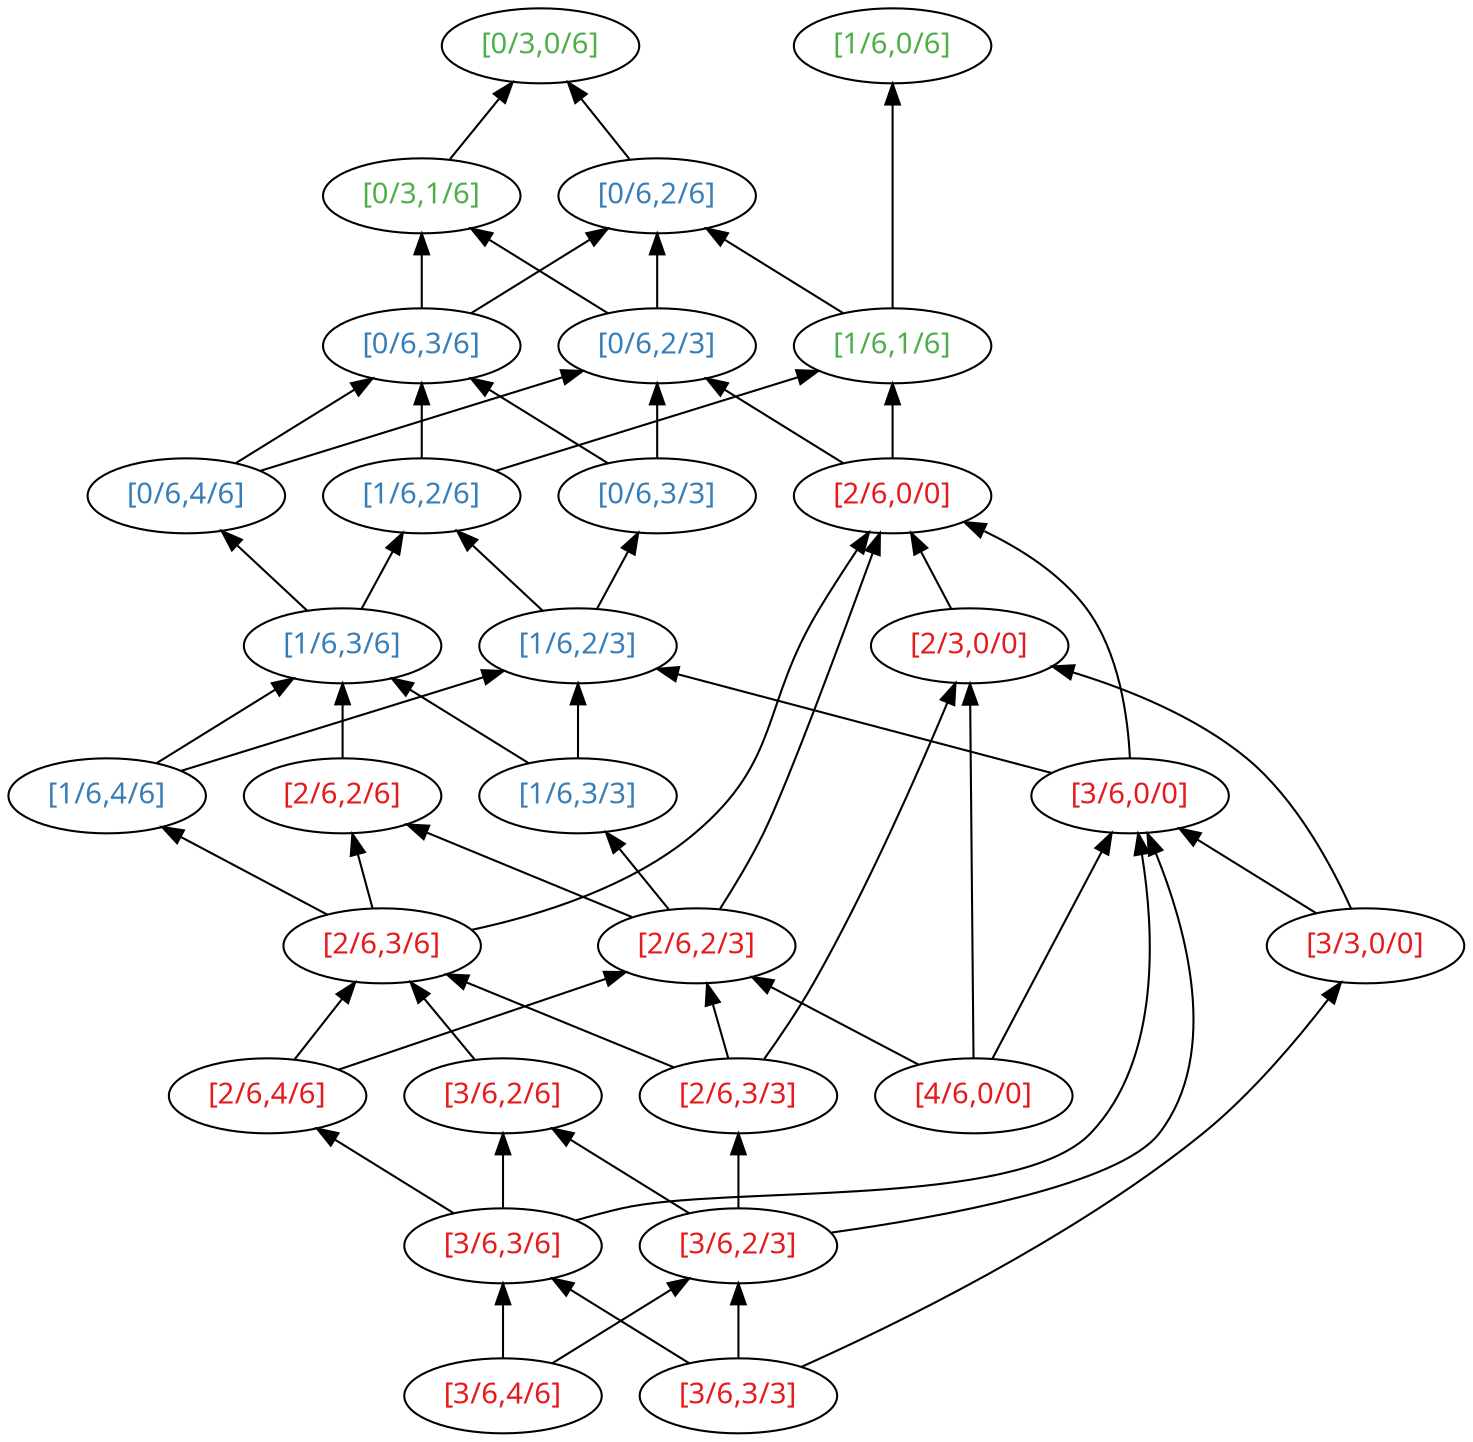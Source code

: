 strict digraph hasseD2 {
  rankdir=BT;
  node [colorscheme=set14, fontname="Helvetica:bold"];
  { rank=same;
    "[3/6,3/3]" [fontcolor=1];
    "[3/6,4/6]" [fontcolor=1];
  }
  { rank=same;
    "[3/6,2/3]" [fontcolor=1];
    "[3/6,3/6]" [fontcolor=1];
  }
  { rank=same;
    "[4/6,0/0]" [fontcolor=1];
    "[2/6,3/3]" [fontcolor=1];
    "[2/6,4/6]" [fontcolor=1];
    "[3/6,2/6]" [fontcolor=1];
  }
  { rank=same;
    "[3/3,0/0]" [fontcolor=1];
    "[2/6,2/3]" [fontcolor=1];
    "[2/6,3/6]" [fontcolor=1];
  }
  { rank=same;
    "[3/6,0/0]" [fontcolor=1];
    "[1/6,3/3]" [fontcolor=2];
    "[1/6,4/6]" [fontcolor=2];
    "[2/6,2/6]" [fontcolor=1];
  }
  { rank=same;
    "[2/3,0/0]" [fontcolor=1];
    "[1/6,2/3]" [fontcolor=2];
    "[1/6,3/6]" [fontcolor=2];
  }
  { rank=same;
    "[2/6,0/0]" [fontcolor=1];
    "[0/6,3/3]" [fontcolor=2];
    "[0/6,4/6]" [fontcolor=2];
    "[1/6,2/6]" [fontcolor=2];
  }
  { rank=same;
    "[0/6,2/3]" [fontcolor=2];
    "[0/6,3/6]" [fontcolor=2];
    "[1/6,1/6]" [fontcolor=3];
  }
  { rank=same;
    "[0/3,1/6]" [fontcolor=3];
    "[0/6,2/6]" [fontcolor=2];
  }
  { rank=same;
    "[0/3,0/6]" [fontcolor=3];
    "[1/6,0/6]" [fontcolor=3];
  }
  "[3/6,3/3]" -> "[3/3,0/0]";
  "[3/6,3/3]" -> "[3/6,2/3]";
  "[3/6,3/3]" -> "[3/6,3/6]";
  "[3/3,0/0]" -> "[2/3,0/0]";
  "[3/3,0/0]" -> "[3/6,0/0]";
  "[3/6,4/6]" -> "[3/6,2/3]";
  "[3/6,4/6]" -> "[3/6,3/6]";
  "[4/6,0/0]" -> "[2/3,0/0]";
  "[4/6,0/0]" -> "[3/6,0/0]";
  "[4/6,0/0]" -> "[2/6,2/3]";
  "[3/6,2/3]" -> "[2/6,3/3]";
  "[3/6,2/3]" -> "[3/6,0/0]";
  "[3/6,2/3]" -> "[3/6,2/6]";
  "[2/6,3/3]" -> "[2/3,0/0]";
  "[2/6,3/3]" -> "[2/6,2/3]";
  "[2/6,3/3]" -> "[2/6,3/6]";
  "[2/3,0/0]" -> "[2/6,0/0]";
  "[3/6,3/6]" -> "[2/6,4/6]";
  "[3/6,3/6]" -> "[3/6,0/0]";
  "[3/6,3/6]" -> "[3/6,2/6]";
  "[2/6,4/6]" -> "[2/6,2/3]";
  "[2/6,4/6]" -> "[2/6,3/6]";
  "[3/6,0/0]" -> "[2/6,0/0]";
  "[3/6,0/0]" -> "[1/6,2/3]";
  "[2/6,2/3]" -> "[1/6,3/3]";
  "[2/6,2/3]" -> "[2/6,0/0]";
  "[2/6,2/3]" -> "[2/6,2/6]";
  "[1/6,3/3]" -> "[1/6,2/3]";
  "[1/6,3/3]" -> "[1/6,3/6]";
  "[3/6,2/6]" -> "[2/6,3/6]";
  "[2/6,3/6]" -> "[1/6,4/6]";
  "[2/6,3/6]" -> "[2/6,0/0]";
  "[2/6,3/6]" -> "[2/6,2/6]";
  "[1/6,4/6]" -> "[1/6,2/3]";
  "[1/6,4/6]" -> "[1/6,3/6]";
  "[2/6,0/0]" -> "[0/6,2/3]";
  "[2/6,0/0]" -> "[1/6,1/6]";
  "[1/6,2/3]" -> "[0/6,3/3]";
  "[1/6,2/3]" -> "[1/6,2/6]";
  "[0/6,3/3]" -> "[0/6,2/3]";
  "[0/6,3/3]" -> "[0/6,3/6]";
  "[2/6,2/6]" -> "[1/6,3/6]";
  "[1/6,3/6]" -> "[0/6,4/6]";
  "[1/6,3/6]" -> "[1/6,2/6]";
  "[0/6,4/6]" -> "[0/6,2/3]";
  "[0/6,4/6]" -> "[0/6,3/6]";
  "[0/6,2/3]" -> "[0/3,1/6]";
  "[0/6,2/3]" -> "[0/6,2/6]";
  "[1/6,2/6]" -> "[0/6,3/6]";
  "[1/6,2/6]" -> "[1/6,1/6]";
  "[0/6,3/6]" -> "[0/3,1/6]";
  "[0/6,3/6]" -> "[0/6,2/6]";
  "[0/3,1/6]" -> "[0/3,0/6]";
  "[1/6,1/6]" -> "[0/6,2/6]";
  "[1/6,1/6]" -> "[1/6,0/6]";
  "[0/6,2/6]" -> "[0/3,0/6]";
}
